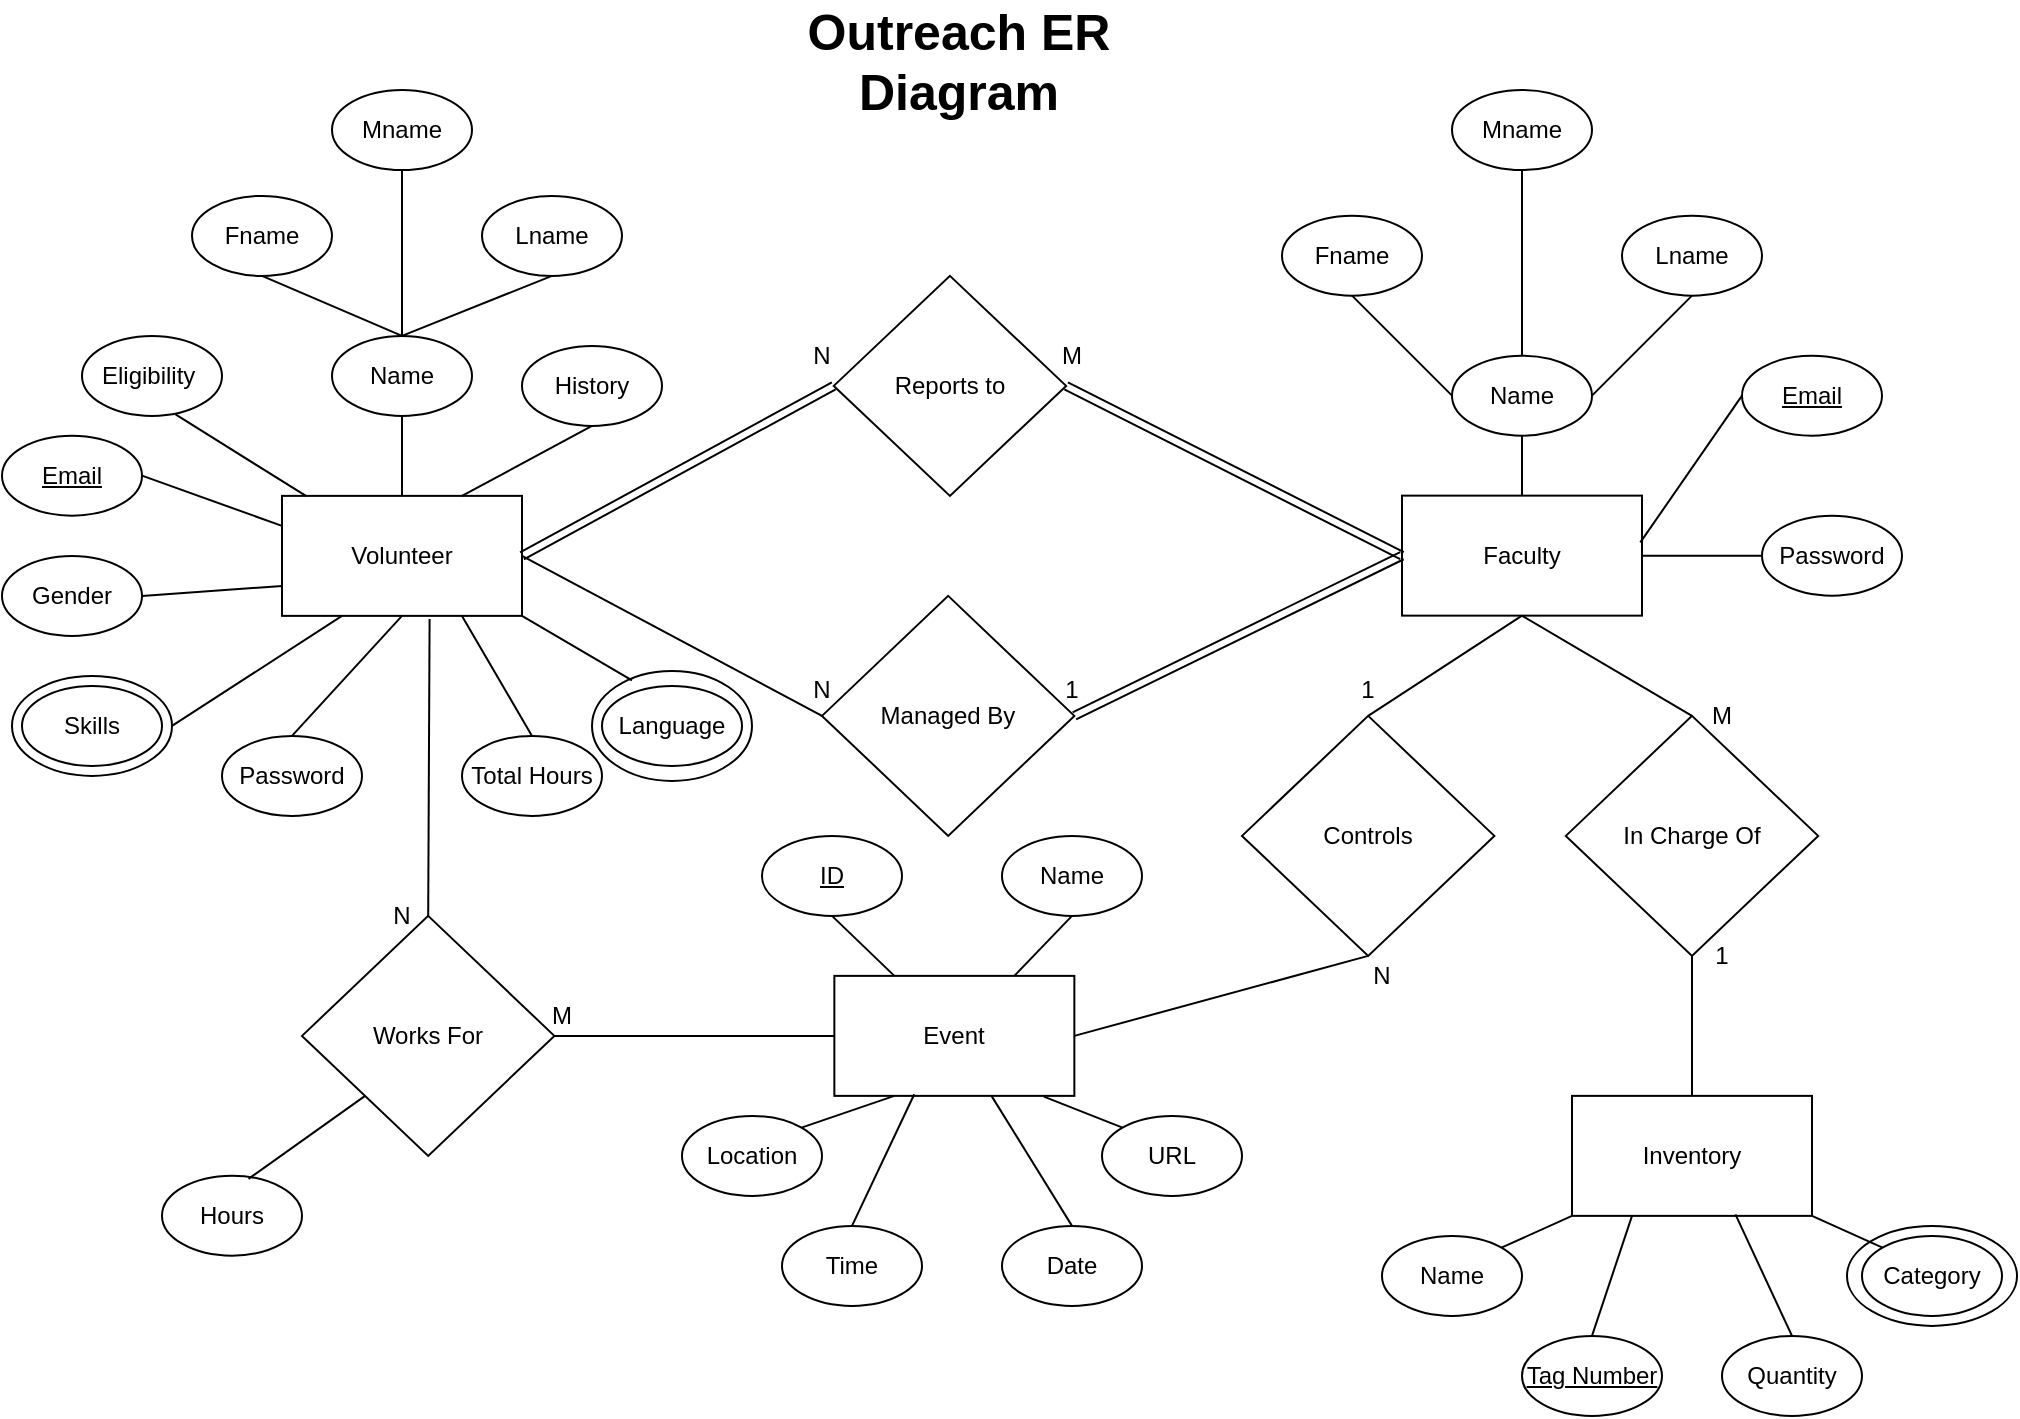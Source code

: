 <mxfile version="12.7.0" type="github"><diagram id="C5RBs43oDa-KdzZeNtuy" name="Page-1"><mxGraphModel dx="1186" dy="700" grid="1" gridSize="10" guides="1" tooltips="1" connect="1" arrows="1" fold="1" page="1" pageScale="1" pageWidth="1169" pageHeight="827" math="0" shadow="0"><root><mxCell id="WIyWlLk6GJQsqaUBKTNV-0"/><mxCell id="WIyWlLk6GJQsqaUBKTNV-1" parent="WIyWlLk6GJQsqaUBKTNV-0"/><mxCell id="WpqvaXjn4N4Qf2wbFjVm-0" value="&lt;font size=&quot;1&quot;&gt;&lt;b style=&quot;font-size: 25px&quot;&gt;Outreach ER Diagram&lt;/b&gt;&lt;/font&gt;" style="text;html=1;strokeColor=none;fillColor=none;align=center;verticalAlign=middle;whiteSpace=wrap;rounded=0;" parent="WIyWlLk6GJQsqaUBKTNV-1" vertex="1"><mxGeometry x="480" y="50.0" width="196.86" height="50" as="geometry"/></mxCell><mxCell id="WpqvaXjn4N4Qf2wbFjVm-1" value="Reports to" style="rhombus;whiteSpace=wrap;html=1;" parent="WIyWlLk6GJQsqaUBKTNV-1" vertex="1"><mxGeometry x="515.89" y="182.94" width="116.18" height="110" as="geometry"/></mxCell><mxCell id="WpqvaXjn4N4Qf2wbFjVm-2" value="Managed By" style="rhombus;whiteSpace=wrap;html=1;" parent="WIyWlLk6GJQsqaUBKTNV-1" vertex="1"><mxGeometry x="510.0" y="342.94" width="126.18" height="120" as="geometry"/></mxCell><mxCell id="WpqvaXjn4N4Qf2wbFjVm-3" value="Faculty" style="rounded=0;whiteSpace=wrap;html=1;" parent="WIyWlLk6GJQsqaUBKTNV-1" vertex="1"><mxGeometry x="800" y="292.82" width="120" height="60" as="geometry"/></mxCell><mxCell id="WpqvaXjn4N4Qf2wbFjVm-4" value="Name" style="ellipse;whiteSpace=wrap;html=1;" parent="WIyWlLk6GJQsqaUBKTNV-1" vertex="1"><mxGeometry x="825" y="222.82" width="70" height="40" as="geometry"/></mxCell><mxCell id="WpqvaXjn4N4Qf2wbFjVm-5" value="Lname" style="ellipse;whiteSpace=wrap;html=1;" parent="WIyWlLk6GJQsqaUBKTNV-1" vertex="1"><mxGeometry x="910" y="152.82" width="70" height="40" as="geometry"/></mxCell><mxCell id="WpqvaXjn4N4Qf2wbFjVm-6" value="Fname" style="ellipse;whiteSpace=wrap;html=1;" parent="WIyWlLk6GJQsqaUBKTNV-1" vertex="1"><mxGeometry x="740" y="152.82" width="70" height="40" as="geometry"/></mxCell><mxCell id="WpqvaXjn4N4Qf2wbFjVm-7" value="&lt;u&gt;Email&lt;/u&gt;" style="ellipse;whiteSpace=wrap;html=1;" parent="WIyWlLk6GJQsqaUBKTNV-1" vertex="1"><mxGeometry x="970" y="222.82" width="70" height="40" as="geometry"/></mxCell><mxCell id="WpqvaXjn4N4Qf2wbFjVm-8" value="Password" style="ellipse;whiteSpace=wrap;html=1;" parent="WIyWlLk6GJQsqaUBKTNV-1" vertex="1"><mxGeometry x="980" y="302.82" width="70" height="40" as="geometry"/></mxCell><mxCell id="WpqvaXjn4N4Qf2wbFjVm-10" value="" style="shape=link;html=1;entryX=1;entryY=0.5;entryDx=0;entryDy=0;exitX=0;exitY=0.5;exitDx=0;exitDy=0;" parent="WIyWlLk6GJQsqaUBKTNV-1" source="WpqvaXjn4N4Qf2wbFjVm-3" target="WpqvaXjn4N4Qf2wbFjVm-1" edge="1"><mxGeometry width="50" height="50" relative="1" as="geometry"><mxPoint x="479.71" y="532.94" as="sourcePoint"/><mxPoint x="529.71" y="482.94" as="targetPoint"/></mxGeometry></mxCell><mxCell id="WpqvaXjn4N4Qf2wbFjVm-11" value="" style="shape=link;html=1;entryX=1;entryY=0.5;entryDx=0;entryDy=0;exitX=0;exitY=0.5;exitDx=0;exitDy=0;" parent="WIyWlLk6GJQsqaUBKTNV-1" source="WpqvaXjn4N4Qf2wbFjVm-3" target="WpqvaXjn4N4Qf2wbFjVm-2" edge="1"><mxGeometry width="50" height="50" relative="1" as="geometry"><mxPoint x="769.71" y="322.94" as="sourcePoint"/><mxPoint x="642.07" y="247.94" as="targetPoint"/></mxGeometry></mxCell><mxCell id="WpqvaXjn4N4Qf2wbFjVm-12" value="" style="endArrow=none;html=1;entryX=0.5;entryY=0;entryDx=0;entryDy=0;exitX=0.5;exitY=1;exitDx=0;exitDy=0;" parent="WIyWlLk6GJQsqaUBKTNV-1" source="WpqvaXjn4N4Qf2wbFjVm-4" target="WpqvaXjn4N4Qf2wbFjVm-3" edge="1"><mxGeometry width="50" height="50" relative="1" as="geometry"><mxPoint x="390" y="572.82" as="sourcePoint"/><mxPoint x="440" y="522.82" as="targetPoint"/></mxGeometry></mxCell><mxCell id="WpqvaXjn4N4Qf2wbFjVm-13" value="" style="endArrow=none;html=1;entryX=0.5;entryY=1;entryDx=0;entryDy=0;exitX=0;exitY=0.5;exitDx=0;exitDy=0;" parent="WIyWlLk6GJQsqaUBKTNV-1" source="WpqvaXjn4N4Qf2wbFjVm-4" target="WpqvaXjn4N4Qf2wbFjVm-6" edge="1"><mxGeometry width="50" height="50" relative="1" as="geometry"><mxPoint x="870" y="272.82" as="sourcePoint"/><mxPoint x="870" y="302.82" as="targetPoint"/></mxGeometry></mxCell><mxCell id="WpqvaXjn4N4Qf2wbFjVm-14" value="" style="endArrow=none;html=1;entryX=0.5;entryY=1;entryDx=0;entryDy=0;exitX=1;exitY=0.5;exitDx=0;exitDy=0;" parent="WIyWlLk6GJQsqaUBKTNV-1" source="WpqvaXjn4N4Qf2wbFjVm-4" target="WpqvaXjn4N4Qf2wbFjVm-5" edge="1"><mxGeometry width="50" height="50" relative="1" as="geometry"><mxPoint x="880" y="282.82" as="sourcePoint"/><mxPoint x="880" y="312.82" as="targetPoint"/></mxGeometry></mxCell><mxCell id="WpqvaXjn4N4Qf2wbFjVm-15" value="" style="endArrow=none;html=1;entryX=0.993;entryY=0.39;entryDx=0;entryDy=0;exitX=0;exitY=0.5;exitDx=0;exitDy=0;entryPerimeter=0;" parent="WIyWlLk6GJQsqaUBKTNV-1" source="WpqvaXjn4N4Qf2wbFjVm-7" target="WpqvaXjn4N4Qf2wbFjVm-3" edge="1"><mxGeometry width="50" height="50" relative="1" as="geometry"><mxPoint x="890" y="292.82" as="sourcePoint"/><mxPoint x="890" y="322.82" as="targetPoint"/></mxGeometry></mxCell><mxCell id="WpqvaXjn4N4Qf2wbFjVm-16" value="" style="endArrow=none;html=1;entryX=1;entryY=0.5;entryDx=0;entryDy=0;exitX=0;exitY=0.5;exitDx=0;exitDy=0;" parent="WIyWlLk6GJQsqaUBKTNV-1" source="WpqvaXjn4N4Qf2wbFjVm-8" target="WpqvaXjn4N4Qf2wbFjVm-3" edge="1"><mxGeometry width="50" height="50" relative="1" as="geometry"><mxPoint x="900" y="302.82" as="sourcePoint"/><mxPoint x="900" y="332.82" as="targetPoint"/></mxGeometry></mxCell><mxCell id="WpqvaXjn4N4Qf2wbFjVm-17" value="Volunteer" style="rounded=0;whiteSpace=wrap;html=1;" parent="WIyWlLk6GJQsqaUBKTNV-1" vertex="1"><mxGeometry x="240" y="292.94" width="120" height="60" as="geometry"/></mxCell><mxCell id="WpqvaXjn4N4Qf2wbFjVm-18" value="" style="shape=link;html=1;entryX=0;entryY=0.5;entryDx=0;entryDy=0;exitX=1;exitY=0.5;exitDx=0;exitDy=0;" parent="WIyWlLk6GJQsqaUBKTNV-1" source="WpqvaXjn4N4Qf2wbFjVm-17" target="WpqvaXjn4N4Qf2wbFjVm-1" edge="1"><mxGeometry width="50" height="50" relative="1" as="geometry"><mxPoint x="240" y="532.94" as="sourcePoint"/><mxPoint x="290" y="482.94" as="targetPoint"/></mxGeometry></mxCell><mxCell id="WpqvaXjn4N4Qf2wbFjVm-19" value="" style="endArrow=none;html=1;entryX=1;entryY=0.5;entryDx=0;entryDy=0;exitX=0;exitY=0.5;exitDx=0;exitDy=0;" parent="WIyWlLk6GJQsqaUBKTNV-1" source="WpqvaXjn4N4Qf2wbFjVm-2" target="WpqvaXjn4N4Qf2wbFjVm-17" edge="1"><mxGeometry width="50" height="50" relative="1" as="geometry"><mxPoint x="240" y="532.94" as="sourcePoint"/><mxPoint x="290" y="482.94" as="targetPoint"/></mxGeometry></mxCell><mxCell id="WpqvaXjn4N4Qf2wbFjVm-20" value="Password" style="ellipse;whiteSpace=wrap;html=1;" parent="WIyWlLk6GJQsqaUBKTNV-1" vertex="1"><mxGeometry x="210" y="412.94" width="70" height="40" as="geometry"/></mxCell><mxCell id="WpqvaXjn4N4Qf2wbFjVm-21" value="Total Hours" style="ellipse;whiteSpace=wrap;html=1;" parent="WIyWlLk6GJQsqaUBKTNV-1" vertex="1"><mxGeometry x="330" y="412.94" width="70" height="40" as="geometry"/></mxCell><mxCell id="WpqvaXjn4N4Qf2wbFjVm-22" value="Skills" style="ellipse;whiteSpace=wrap;html=1;" parent="WIyWlLk6GJQsqaUBKTNV-1" vertex="1"><mxGeometry x="110" y="387.94" width="70" height="40" as="geometry"/></mxCell><mxCell id="WpqvaXjn4N4Qf2wbFjVm-23" value="Gender" style="ellipse;whiteSpace=wrap;html=1;" parent="WIyWlLk6GJQsqaUBKTNV-1" vertex="1"><mxGeometry x="100" y="322.94" width="70" height="40" as="geometry"/></mxCell><mxCell id="WpqvaXjn4N4Qf2wbFjVm-24" value="&lt;u&gt;Email&lt;/u&gt;" style="ellipse;whiteSpace=wrap;html=1;" parent="WIyWlLk6GJQsqaUBKTNV-1" vertex="1"><mxGeometry x="100" y="262.82" width="70" height="40" as="geometry"/></mxCell><mxCell id="WpqvaXjn4N4Qf2wbFjVm-25" value="Eligibility&amp;nbsp;" style="ellipse;whiteSpace=wrap;html=1;" parent="WIyWlLk6GJQsqaUBKTNV-1" vertex="1"><mxGeometry x="140" y="212.94" width="70" height="40" as="geometry"/></mxCell><mxCell id="WpqvaXjn4N4Qf2wbFjVm-26" value="Name" style="ellipse;whiteSpace=wrap;html=1;" parent="WIyWlLk6GJQsqaUBKTNV-1" vertex="1"><mxGeometry x="265" y="212.94" width="70" height="40" as="geometry"/></mxCell><mxCell id="WpqvaXjn4N4Qf2wbFjVm-27" value="Fname" style="ellipse;whiteSpace=wrap;html=1;" parent="WIyWlLk6GJQsqaUBKTNV-1" vertex="1"><mxGeometry x="195" y="142.94" width="70" height="40" as="geometry"/></mxCell><mxCell id="WpqvaXjn4N4Qf2wbFjVm-28" value="Lname" style="ellipse;whiteSpace=wrap;html=1;" parent="WIyWlLk6GJQsqaUBKTNV-1" vertex="1"><mxGeometry x="340" y="142.94" width="70" height="40" as="geometry"/></mxCell><mxCell id="WpqvaXjn4N4Qf2wbFjVm-29" value="History" style="ellipse;whiteSpace=wrap;html=1;" parent="WIyWlLk6GJQsqaUBKTNV-1" vertex="1"><mxGeometry x="360" y="217.94" width="70" height="40" as="geometry"/></mxCell><mxCell id="WpqvaXjn4N4Qf2wbFjVm-30" value="" style="ellipse;whiteSpace=wrap;html=1;fillColor=none;" parent="WIyWlLk6GJQsqaUBKTNV-1" vertex="1"><mxGeometry x="105" y="382.94" width="80" height="50" as="geometry"/></mxCell><mxCell id="WpqvaXjn4N4Qf2wbFjVm-31" value="" style="endArrow=none;html=1;entryX=0.75;entryY=1;entryDx=0;entryDy=0;exitX=0.5;exitY=0;exitDx=0;exitDy=0;" parent="WIyWlLk6GJQsqaUBKTNV-1" source="WpqvaXjn4N4Qf2wbFjVm-21" target="WpqvaXjn4N4Qf2wbFjVm-17" edge="1"><mxGeometry width="50" height="50" relative="1" as="geometry"><mxPoint x="100" y="532.94" as="sourcePoint"/><mxPoint x="150" y="482.94" as="targetPoint"/></mxGeometry></mxCell><mxCell id="WpqvaXjn4N4Qf2wbFjVm-33" value="" style="endArrow=none;html=1;exitX=0.5;exitY=0;exitDx=0;exitDy=0;entryX=0.5;entryY=1;entryDx=0;entryDy=0;" parent="WIyWlLk6GJQsqaUBKTNV-1" source="WpqvaXjn4N4Qf2wbFjVm-20" target="WpqvaXjn4N4Qf2wbFjVm-17" edge="1"><mxGeometry width="50" height="50" relative="1" as="geometry"><mxPoint x="345" y="422.94" as="sourcePoint"/><mxPoint x="300" y="382.94" as="targetPoint"/></mxGeometry></mxCell><mxCell id="WpqvaXjn4N4Qf2wbFjVm-34" value="" style="endArrow=none;html=1;exitX=1;exitY=0.5;exitDx=0;exitDy=0;entryX=0.25;entryY=1;entryDx=0;entryDy=0;" parent="WIyWlLk6GJQsqaUBKTNV-1" source="WpqvaXjn4N4Qf2wbFjVm-30" target="WpqvaXjn4N4Qf2wbFjVm-17" edge="1"><mxGeometry width="50" height="50" relative="1" as="geometry"><mxPoint x="355" y="432.94" as="sourcePoint"/><mxPoint x="360" y="382.94" as="targetPoint"/></mxGeometry></mxCell><mxCell id="WpqvaXjn4N4Qf2wbFjVm-35" value="" style="endArrow=none;html=1;entryX=0;entryY=0.75;entryDx=0;entryDy=0;exitX=1;exitY=0.5;exitDx=0;exitDy=0;" parent="WIyWlLk6GJQsqaUBKTNV-1" source="WpqvaXjn4N4Qf2wbFjVm-23" target="WpqvaXjn4N4Qf2wbFjVm-17" edge="1"><mxGeometry width="50" height="50" relative="1" as="geometry"><mxPoint x="100" y="532.94" as="sourcePoint"/><mxPoint x="150" y="482.94" as="targetPoint"/></mxGeometry></mxCell><mxCell id="WpqvaXjn4N4Qf2wbFjVm-36" value="" style="endArrow=none;html=1;entryX=0;entryY=0.25;entryDx=0;entryDy=0;exitX=1;exitY=0.5;exitDx=0;exitDy=0;" parent="WIyWlLk6GJQsqaUBKTNV-1" source="WpqvaXjn4N4Qf2wbFjVm-24" target="WpqvaXjn4N4Qf2wbFjVm-17" edge="1"><mxGeometry width="50" height="50" relative="1" as="geometry"><mxPoint x="180" y="352.94" as="sourcePoint"/><mxPoint x="250" y="347.94" as="targetPoint"/></mxGeometry></mxCell><mxCell id="WpqvaXjn4N4Qf2wbFjVm-37" value="" style="endArrow=none;html=1;exitX=0.668;exitY=0.982;exitDx=0;exitDy=0;exitPerimeter=0;" parent="WIyWlLk6GJQsqaUBKTNV-1" source="WpqvaXjn4N4Qf2wbFjVm-25" target="WpqvaXjn4N4Qf2wbFjVm-17" edge="1"><mxGeometry width="50" height="50" relative="1" as="geometry"><mxPoint x="180" y="292.82" as="sourcePoint"/><mxPoint x="252.04" y="341.04" as="targetPoint"/></mxGeometry></mxCell><mxCell id="WpqvaXjn4N4Qf2wbFjVm-38" value="" style="endArrow=none;html=1;entryX=0.5;entryY=1;entryDx=0;entryDy=0;exitX=0.75;exitY=0;exitDx=0;exitDy=0;" parent="WIyWlLk6GJQsqaUBKTNV-1" source="WpqvaXjn4N4Qf2wbFjVm-17" target="WpqvaXjn4N4Qf2wbFjVm-29" edge="1"><mxGeometry width="50" height="50" relative="1" as="geometry"><mxPoint x="100" y="532.94" as="sourcePoint"/><mxPoint x="150" y="482.94" as="targetPoint"/></mxGeometry></mxCell><mxCell id="WpqvaXjn4N4Qf2wbFjVm-39" value="" style="endArrow=none;html=1;entryX=0.5;entryY=1;entryDx=0;entryDy=0;exitX=0.5;exitY=0;exitDx=0;exitDy=0;" parent="WIyWlLk6GJQsqaUBKTNV-1" source="WpqvaXjn4N4Qf2wbFjVm-17" target="WpqvaXjn4N4Qf2wbFjVm-26" edge="1"><mxGeometry width="50" height="50" relative="1" as="geometry"><mxPoint x="100" y="532.94" as="sourcePoint"/><mxPoint x="150" y="482.94" as="targetPoint"/></mxGeometry></mxCell><mxCell id="WpqvaXjn4N4Qf2wbFjVm-40" value="" style="endArrow=none;html=1;entryX=0.5;entryY=1;entryDx=0;entryDy=0;exitX=0.5;exitY=0;exitDx=0;exitDy=0;" parent="WIyWlLk6GJQsqaUBKTNV-1" source="WpqvaXjn4N4Qf2wbFjVm-26" target="WpqvaXjn4N4Qf2wbFjVm-27" edge="1"><mxGeometry width="50" height="50" relative="1" as="geometry"><mxPoint x="100" y="532.94" as="sourcePoint"/><mxPoint x="150" y="482.94" as="targetPoint"/></mxGeometry></mxCell><mxCell id="WpqvaXjn4N4Qf2wbFjVm-41" value="" style="endArrow=none;html=1;entryX=0.5;entryY=1;entryDx=0;entryDy=0;exitX=0.5;exitY=0;exitDx=0;exitDy=0;" parent="WIyWlLk6GJQsqaUBKTNV-1" source="WpqvaXjn4N4Qf2wbFjVm-26" target="WpqvaXjn4N4Qf2wbFjVm-28" edge="1"><mxGeometry width="50" height="50" relative="1" as="geometry"><mxPoint x="310" y="222.94" as="sourcePoint"/><mxPoint x="240" y="192.94" as="targetPoint"/></mxGeometry></mxCell><mxCell id="WpqvaXjn4N4Qf2wbFjVm-42" value="Works For" style="rhombus;whiteSpace=wrap;html=1;" parent="WIyWlLk6GJQsqaUBKTNV-1" vertex="1"><mxGeometry x="250.0" y="502.94" width="126.18" height="120" as="geometry"/></mxCell><mxCell id="WpqvaXjn4N4Qf2wbFjVm-43" value="Controls" style="rhombus;whiteSpace=wrap;html=1;" parent="WIyWlLk6GJQsqaUBKTNV-1" vertex="1"><mxGeometry x="720" y="402.94" width="126.18" height="120" as="geometry"/></mxCell><mxCell id="WpqvaXjn4N4Qf2wbFjVm-44" value="&lt;span style=&quot;font-weight: normal&quot;&gt;Event&lt;/span&gt;" style="rounded=0;whiteSpace=wrap;html=1;fontStyle=1" parent="WIyWlLk6GJQsqaUBKTNV-1" vertex="1"><mxGeometry x="516.18" y="532.94" width="120" height="60" as="geometry"/></mxCell><mxCell id="WpqvaXjn4N4Qf2wbFjVm-45" value="" style="endArrow=none;html=1;entryX=0.5;entryY=0;entryDx=0;entryDy=0;exitX=0.615;exitY=1.027;exitDx=0;exitDy=0;exitPerimeter=0;" parent="WIyWlLk6GJQsqaUBKTNV-1" source="WpqvaXjn4N4Qf2wbFjVm-17" target="WpqvaXjn4N4Qf2wbFjVm-42" edge="1"><mxGeometry width="50" height="50" relative="1" as="geometry"><mxPoint x="340" y="412.94" as="sourcePoint"/><mxPoint x="150" y="642.94" as="targetPoint"/></mxGeometry></mxCell><mxCell id="WpqvaXjn4N4Qf2wbFjVm-46" value="" style="endArrow=none;html=1;entryX=1;entryY=0.5;entryDx=0;entryDy=0;exitX=0;exitY=0.5;exitDx=0;exitDy=0;" parent="WIyWlLk6GJQsqaUBKTNV-1" source="WpqvaXjn4N4Qf2wbFjVm-44" target="WpqvaXjn4N4Qf2wbFjVm-42" edge="1"><mxGeometry width="50" height="50" relative="1" as="geometry"><mxPoint x="100" y="692.94" as="sourcePoint"/><mxPoint x="150" y="642.94" as="targetPoint"/></mxGeometry></mxCell><mxCell id="WpqvaXjn4N4Qf2wbFjVm-47" value="" style="endArrow=none;html=1;entryX=1;entryY=0.5;entryDx=0;entryDy=0;exitX=0.5;exitY=1;exitDx=0;exitDy=0;" parent="WIyWlLk6GJQsqaUBKTNV-1" source="WpqvaXjn4N4Qf2wbFjVm-43" target="WpqvaXjn4N4Qf2wbFjVm-44" edge="1"><mxGeometry width="50" height="50" relative="1" as="geometry"><mxPoint x="585" y="572.94" as="sourcePoint"/><mxPoint x="525.89" y="572.94" as="targetPoint"/></mxGeometry></mxCell><mxCell id="WpqvaXjn4N4Qf2wbFjVm-48" value="" style="endArrow=none;html=1;entryX=0.5;entryY=0;entryDx=0;entryDy=0;exitX=0.5;exitY=1;exitDx=0;exitDy=0;" parent="WIyWlLk6GJQsqaUBKTNV-1" source="WpqvaXjn4N4Qf2wbFjVm-3" target="WpqvaXjn4N4Qf2wbFjVm-43" edge="1"><mxGeometry width="50" height="50" relative="1" as="geometry"><mxPoint x="100" y="692.94" as="sourcePoint"/><mxPoint x="150" y="642.94" as="targetPoint"/></mxGeometry></mxCell><mxCell id="WpqvaXjn4N4Qf2wbFjVm-49" value="In Charge Of" style="rhombus;whiteSpace=wrap;html=1;" parent="WIyWlLk6GJQsqaUBKTNV-1" vertex="1"><mxGeometry x="881.91" y="402.94" width="126.18" height="120" as="geometry"/></mxCell><mxCell id="WpqvaXjn4N4Qf2wbFjVm-50" value="" style="endArrow=none;html=1;entryX=0.5;entryY=0;entryDx=0;entryDy=0;exitX=0.5;exitY=1;exitDx=0;exitDy=0;" parent="WIyWlLk6GJQsqaUBKTNV-1" source="WpqvaXjn4N4Qf2wbFjVm-3" target="WpqvaXjn4N4Qf2wbFjVm-49" edge="1"><mxGeometry width="50" height="50" relative="1" as="geometry"><mxPoint x="100" y="692.94" as="sourcePoint"/><mxPoint x="150" y="642.94" as="targetPoint"/></mxGeometry></mxCell><mxCell id="WpqvaXjn4N4Qf2wbFjVm-51" value="Inventory" style="rounded=0;whiteSpace=wrap;html=1;" parent="WIyWlLk6GJQsqaUBKTNV-1" vertex="1"><mxGeometry x="885" y="592.94" width="120" height="60" as="geometry"/></mxCell><mxCell id="WpqvaXjn4N4Qf2wbFjVm-52" value="" style="endArrow=none;html=1;entryX=0.5;entryY=1;entryDx=0;entryDy=0;exitX=0.5;exitY=0;exitDx=0;exitDy=0;" parent="WIyWlLk6GJQsqaUBKTNV-1" source="WpqvaXjn4N4Qf2wbFjVm-51" target="WpqvaXjn4N4Qf2wbFjVm-49" edge="1"><mxGeometry width="50" height="50" relative="1" as="geometry"><mxPoint x="100" y="722.94" as="sourcePoint"/><mxPoint x="150" y="672.94" as="targetPoint"/></mxGeometry></mxCell><mxCell id="WpqvaXjn4N4Qf2wbFjVm-55" value="Language" style="ellipse;whiteSpace=wrap;html=1;" parent="WIyWlLk6GJQsqaUBKTNV-1" vertex="1"><mxGeometry x="400" y="387.94" width="70" height="40" as="geometry"/></mxCell><mxCell id="WpqvaXjn4N4Qf2wbFjVm-57" value="" style="ellipse;whiteSpace=wrap;html=1;fillColor=none;" parent="WIyWlLk6GJQsqaUBKTNV-1" vertex="1"><mxGeometry x="395" y="380.44" width="80" height="55" as="geometry"/></mxCell><mxCell id="WpqvaXjn4N4Qf2wbFjVm-58" value="" style="endArrow=none;html=1;entryX=1;entryY=1;entryDx=0;entryDy=0;exitX=0.25;exitY=0.086;exitDx=0;exitDy=0;exitPerimeter=0;" parent="WIyWlLk6GJQsqaUBKTNV-1" source="WpqvaXjn4N4Qf2wbFjVm-57" target="WpqvaXjn4N4Qf2wbFjVm-17" edge="1"><mxGeometry width="50" height="50" relative="1" as="geometry"><mxPoint x="100" y="722.94" as="sourcePoint"/><mxPoint x="150" y="672.94" as="targetPoint"/></mxGeometry></mxCell><mxCell id="WpqvaXjn4N4Qf2wbFjVm-59" value="Name" style="ellipse;whiteSpace=wrap;html=1;" parent="WIyWlLk6GJQsqaUBKTNV-1" vertex="1"><mxGeometry x="790" y="662.94" width="70" height="40" as="geometry"/></mxCell><mxCell id="WpqvaXjn4N4Qf2wbFjVm-60" value="&lt;u&gt;Tag Number&lt;/u&gt;" style="ellipse;whiteSpace=wrap;html=1;" parent="WIyWlLk6GJQsqaUBKTNV-1" vertex="1"><mxGeometry x="860" y="712.94" width="70" height="40" as="geometry"/></mxCell><mxCell id="WpqvaXjn4N4Qf2wbFjVm-61" value="Quantity" style="ellipse;whiteSpace=wrap;html=1;" parent="WIyWlLk6GJQsqaUBKTNV-1" vertex="1"><mxGeometry x="960" y="712.94" width="70" height="40" as="geometry"/></mxCell><mxCell id="WpqvaXjn4N4Qf2wbFjVm-62" value="Category" style="ellipse;whiteSpace=wrap;html=1;" parent="WIyWlLk6GJQsqaUBKTNV-1" vertex="1"><mxGeometry x="1030" y="662.94" width="70" height="40" as="geometry"/></mxCell><mxCell id="WpqvaXjn4N4Qf2wbFjVm-63" value="" style="endArrow=none;html=1;entryX=0;entryY=1;entryDx=0;entryDy=0;exitX=1;exitY=0;exitDx=0;exitDy=0;" parent="WIyWlLk6GJQsqaUBKTNV-1" source="WpqvaXjn4N4Qf2wbFjVm-59" target="WpqvaXjn4N4Qf2wbFjVm-51" edge="1"><mxGeometry width="50" height="50" relative="1" as="geometry"><mxPoint x="100" y="822.94" as="sourcePoint"/><mxPoint x="150" y="772.94" as="targetPoint"/></mxGeometry></mxCell><mxCell id="WpqvaXjn4N4Qf2wbFjVm-64" value="" style="endArrow=none;html=1;entryX=1;entryY=1;entryDx=0;entryDy=0;exitX=0;exitY=0;exitDx=0;exitDy=0;" parent="WIyWlLk6GJQsqaUBKTNV-1" source="WpqvaXjn4N4Qf2wbFjVm-62" target="WpqvaXjn4N4Qf2wbFjVm-51" edge="1"><mxGeometry width="50" height="50" relative="1" as="geometry"><mxPoint x="859.431" y="678.618" as="sourcePoint"/><mxPoint x="895" y="662.94" as="targetPoint"/></mxGeometry></mxCell><mxCell id="WpqvaXjn4N4Qf2wbFjVm-65" value="" style="endArrow=none;html=1;entryX=0.25;entryY=1;entryDx=0;entryDy=0;exitX=0.5;exitY=0;exitDx=0;exitDy=0;" parent="WIyWlLk6GJQsqaUBKTNV-1" source="WpqvaXjn4N4Qf2wbFjVm-60" target="WpqvaXjn4N4Qf2wbFjVm-51" edge="1"><mxGeometry width="50" height="50" relative="1" as="geometry"><mxPoint x="900" y="702.94" as="sourcePoint"/><mxPoint x="905" y="672.94" as="targetPoint"/></mxGeometry></mxCell><mxCell id="WpqvaXjn4N4Qf2wbFjVm-66" value="" style="endArrow=none;html=1;entryX=0.681;entryY=0.988;entryDx=0;entryDy=0;exitX=0.5;exitY=0;exitDx=0;exitDy=0;entryPerimeter=0;" parent="WIyWlLk6GJQsqaUBKTNV-1" source="WpqvaXjn4N4Qf2wbFjVm-61" target="WpqvaXjn4N4Qf2wbFjVm-51" edge="1"><mxGeometry width="50" height="50" relative="1" as="geometry"><mxPoint x="879.431" y="698.618" as="sourcePoint"/><mxPoint x="915" y="682.94" as="targetPoint"/></mxGeometry></mxCell><mxCell id="WpqvaXjn4N4Qf2wbFjVm-67" value="" style="ellipse;whiteSpace=wrap;html=1;fillColor=none;" parent="WIyWlLk6GJQsqaUBKTNV-1" vertex="1"><mxGeometry x="1022.5" y="657.94" width="85" height="50" as="geometry"/></mxCell><mxCell id="WpqvaXjn4N4Qf2wbFjVm-68" value="Location" style="ellipse;whiteSpace=wrap;html=1;" parent="WIyWlLk6GJQsqaUBKTNV-1" vertex="1"><mxGeometry x="440" y="602.94" width="70" height="40" as="geometry"/></mxCell><mxCell id="WpqvaXjn4N4Qf2wbFjVm-69" value="Time" style="ellipse;whiteSpace=wrap;html=1;" parent="WIyWlLk6GJQsqaUBKTNV-1" vertex="1"><mxGeometry x="490" y="657.94" width="70" height="40" as="geometry"/></mxCell><mxCell id="WpqvaXjn4N4Qf2wbFjVm-70" value="Date" style="ellipse;whiteSpace=wrap;html=1;" parent="WIyWlLk6GJQsqaUBKTNV-1" vertex="1"><mxGeometry x="600" y="657.94" width="70" height="40" as="geometry"/></mxCell><mxCell id="WpqvaXjn4N4Qf2wbFjVm-73" value="URL" style="ellipse;whiteSpace=wrap;html=1;" parent="WIyWlLk6GJQsqaUBKTNV-1" vertex="1"><mxGeometry x="650" y="602.94" width="70" height="40" as="geometry"/></mxCell><mxCell id="WpqvaXjn4N4Qf2wbFjVm-74" value="&lt;u&gt;ID&lt;/u&gt;" style="ellipse;whiteSpace=wrap;html=1;" parent="WIyWlLk6GJQsqaUBKTNV-1" vertex="1"><mxGeometry x="480" y="462.94" width="70" height="40" as="geometry"/></mxCell><mxCell id="WpqvaXjn4N4Qf2wbFjVm-75" value="Name" style="ellipse;whiteSpace=wrap;html=1;" parent="WIyWlLk6GJQsqaUBKTNV-1" vertex="1"><mxGeometry x="600" y="462.94" width="70" height="40" as="geometry"/></mxCell><mxCell id="WpqvaXjn4N4Qf2wbFjVm-76" value="Hours" style="ellipse;whiteSpace=wrap;html=1;" parent="WIyWlLk6GJQsqaUBKTNV-1" vertex="1"><mxGeometry x="180" y="632.82" width="70" height="40" as="geometry"/></mxCell><mxCell id="WpqvaXjn4N4Qf2wbFjVm-77" value="" style="endArrow=none;html=1;entryX=0;entryY=1;entryDx=0;entryDy=0;exitX=0.618;exitY=0.041;exitDx=0;exitDy=0;exitPerimeter=0;" parent="WIyWlLk6GJQsqaUBKTNV-1" source="WpqvaXjn4N4Qf2wbFjVm-76" target="WpqvaXjn4N4Qf2wbFjVm-42" edge="1"><mxGeometry width="50" height="50" relative="1" as="geometry"><mxPoint x="100" y="822.82" as="sourcePoint"/><mxPoint x="150" y="772.82" as="targetPoint"/></mxGeometry></mxCell><mxCell id="WpqvaXjn4N4Qf2wbFjVm-78" value="" style="endArrow=none;html=1;entryX=0.5;entryY=1;entryDx=0;entryDy=0;exitX=0.25;exitY=0;exitDx=0;exitDy=0;" parent="WIyWlLk6GJQsqaUBKTNV-1" source="WpqvaXjn4N4Qf2wbFjVm-44" target="WpqvaXjn4N4Qf2wbFjVm-74" edge="1"><mxGeometry width="50" height="50" relative="1" as="geometry"><mxPoint x="100" y="822.82" as="sourcePoint"/><mxPoint x="150" y="772.82" as="targetPoint"/></mxGeometry></mxCell><mxCell id="WpqvaXjn4N4Qf2wbFjVm-79" value="" style="endArrow=none;html=1;entryX=0.5;entryY=1;entryDx=0;entryDy=0;exitX=0.75;exitY=0;exitDx=0;exitDy=0;" parent="WIyWlLk6GJQsqaUBKTNV-1" source="WpqvaXjn4N4Qf2wbFjVm-44" target="WpqvaXjn4N4Qf2wbFjVm-75" edge="1"><mxGeometry width="50" height="50" relative="1" as="geometry"><mxPoint x="556.18" y="542.94" as="sourcePoint"/><mxPoint x="525" y="512.94" as="targetPoint"/></mxGeometry></mxCell><mxCell id="WpqvaXjn4N4Qf2wbFjVm-80" value="" style="endArrow=none;html=1;entryX=1;entryY=0;entryDx=0;entryDy=0;exitX=0.25;exitY=1;exitDx=0;exitDy=0;" parent="WIyWlLk6GJQsqaUBKTNV-1" source="WpqvaXjn4N4Qf2wbFjVm-44" target="WpqvaXjn4N4Qf2wbFjVm-68" edge="1"><mxGeometry width="50" height="50" relative="1" as="geometry"><mxPoint x="566.18" y="552.94" as="sourcePoint"/><mxPoint x="535" y="522.94" as="targetPoint"/></mxGeometry></mxCell><mxCell id="WpqvaXjn4N4Qf2wbFjVm-81" value="" style="endArrow=none;html=1;entryX=0.333;entryY=0.986;entryDx=0;entryDy=0;exitX=0.5;exitY=0;exitDx=0;exitDy=0;entryPerimeter=0;" parent="WIyWlLk6GJQsqaUBKTNV-1" source="WpqvaXjn4N4Qf2wbFjVm-69" target="WpqvaXjn4N4Qf2wbFjVm-44" edge="1"><mxGeometry width="50" height="50" relative="1" as="geometry"><mxPoint x="576.18" y="562.94" as="sourcePoint"/><mxPoint x="545" y="532.94" as="targetPoint"/></mxGeometry></mxCell><mxCell id="WpqvaXjn4N4Qf2wbFjVm-82" value="" style="endArrow=none;html=1;entryX=0.5;entryY=0;entryDx=0;entryDy=0;" parent="WIyWlLk6GJQsqaUBKTNV-1" source="WpqvaXjn4N4Qf2wbFjVm-44" target="WpqvaXjn4N4Qf2wbFjVm-70" edge="1"><mxGeometry width="50" height="50" relative="1" as="geometry"><mxPoint x="586.18" y="572.94" as="sourcePoint"/><mxPoint x="555" y="542.94" as="targetPoint"/></mxGeometry></mxCell><mxCell id="WpqvaXjn4N4Qf2wbFjVm-83" value="" style="endArrow=none;html=1;entryX=0.873;entryY=1.006;entryDx=0;entryDy=0;exitX=0;exitY=0;exitDx=0;exitDy=0;entryPerimeter=0;" parent="WIyWlLk6GJQsqaUBKTNV-1" source="WpqvaXjn4N4Qf2wbFjVm-73" target="WpqvaXjn4N4Qf2wbFjVm-44" edge="1"><mxGeometry width="50" height="50" relative="1" as="geometry"><mxPoint x="596.18" y="582.94" as="sourcePoint"/><mxPoint x="565" y="552.94" as="targetPoint"/></mxGeometry></mxCell><mxCell id="WpqvaXjn4N4Qf2wbFjVm-84" value="N" style="text;html=1;strokeColor=none;fillColor=none;align=center;verticalAlign=middle;whiteSpace=wrap;rounded=0;fontStyle=0" parent="WIyWlLk6GJQsqaUBKTNV-1" vertex="1"><mxGeometry x="490" y="212.94" width="40" height="20" as="geometry"/></mxCell><mxCell id="WpqvaXjn4N4Qf2wbFjVm-86" value="M&lt;span style=&quot;color: rgba(0 , 0 , 0 , 0) ; font-family: monospace ; font-size: 0px ; white-space: nowrap&quot;&gt;%3CmxGraphModel%3E%3Croot%3E%3CmxCell%20id%3D%220%22%2F%3E%3CmxCell%20id%3D%221%22%20parent%3D%220%22%2F%3E%3CmxCell%20id%3D%222%22%20value%3D%22N%22%20style%3D%22text%3Bhtml%3D1%3BstrokeColor%3Dnone%3BfillColor%3Dnone%3Balign%3Dcenter%3BverticalAlign%3Dmiddle%3BwhiteSpace%3Dwrap%3Brounded%3D0%3B%22%20vertex%3D%221%22%20parent%3D%221%22%3E%3CmxGeometry%20x%3D%22480%22%20y%3D%22170.12%22%20width%3D%2240%22%20height%3D%2220%22%20as%3D%22geometry%22%2F%3E%3C%2FmxCell%3E%3C%2Froot%3E%3C%2FmxGraphModel%3E&lt;/span&gt;" style="text;html=1;strokeColor=none;fillColor=none;align=center;verticalAlign=middle;whiteSpace=wrap;rounded=0;" parent="WIyWlLk6GJQsqaUBKTNV-1" vertex="1"><mxGeometry x="615" y="212.94" width="40" height="20" as="geometry"/></mxCell><mxCell id="WpqvaXjn4N4Qf2wbFjVm-87" value="N" style="text;html=1;strokeColor=none;fillColor=none;align=center;verticalAlign=middle;whiteSpace=wrap;rounded=0;fontStyle=0" parent="WIyWlLk6GJQsqaUBKTNV-1" vertex="1"><mxGeometry x="490" y="380.44" width="40" height="20" as="geometry"/></mxCell><mxCell id="WpqvaXjn4N4Qf2wbFjVm-88" value="1" style="text;html=1;strokeColor=none;fillColor=none;align=center;verticalAlign=middle;whiteSpace=wrap;rounded=0;fontStyle=0" parent="WIyWlLk6GJQsqaUBKTNV-1" vertex="1"><mxGeometry x="615" y="380.44" width="40" height="20" as="geometry"/></mxCell><mxCell id="WpqvaXjn4N4Qf2wbFjVm-90" value="1" style="text;html=1;strokeColor=none;fillColor=none;align=center;verticalAlign=middle;whiteSpace=wrap;rounded=0;" parent="WIyWlLk6GJQsqaUBKTNV-1" vertex="1"><mxGeometry x="763.09" y="380.44" width="40" height="20" as="geometry"/></mxCell><mxCell id="WpqvaXjn4N4Qf2wbFjVm-91" value="N" style="text;html=1;strokeColor=none;fillColor=none;align=center;verticalAlign=middle;whiteSpace=wrap;rounded=0;" parent="WIyWlLk6GJQsqaUBKTNV-1" vertex="1"><mxGeometry x="770" y="522.94" width="40" height="20" as="geometry"/></mxCell><mxCell id="WpqvaXjn4N4Qf2wbFjVm-92" value="M&lt;span style=&quot;color: rgba(0 , 0 , 0 , 0) ; font-family: monospace ; font-size: 0px ; white-space: nowrap&quot;&gt;%3CmxGraphModel%3E%3Croot%3E%3CmxCell%20id%3D%220%22%2F%3E%3CmxCell%20id%3D%221%22%20parent%3D%220%22%2F%3E%3CmxCell%20id%3D%222%22%20value%3D%22N%22%20style%3D%22text%3Bhtml%3D1%3BstrokeColor%3Dnone%3BfillColor%3Dnone%3Balign%3Dcenter%3BverticalAlign%3Dmiddle%3BwhiteSpace%3Dwrap%3Brounded%3D0%3B%22%20vertex%3D%221%22%20parent%3D%221%22%3E%3CmxGeometry%20x%3D%22480%22%20y%3D%22170.12%22%20width%3D%2240%22%20height%3D%2220%22%20as%3D%22geometry%22%2F%3E%3C%2FmxCell%3E%3C%2Froot%3E%3C%2FmxGraphModel%3E&lt;/span&gt;" style="text;html=1;strokeColor=none;fillColor=none;align=center;verticalAlign=middle;whiteSpace=wrap;rounded=0;" parent="WIyWlLk6GJQsqaUBKTNV-1" vertex="1"><mxGeometry x="940" y="392.94" width="40" height="20" as="geometry"/></mxCell><mxCell id="WpqvaXjn4N4Qf2wbFjVm-93" value="1" style="text;html=1;strokeColor=none;fillColor=none;align=center;verticalAlign=middle;whiteSpace=wrap;rounded=0;" parent="WIyWlLk6GJQsqaUBKTNV-1" vertex="1"><mxGeometry x="940" y="512.94" width="40" height="20" as="geometry"/></mxCell><mxCell id="WpqvaXjn4N4Qf2wbFjVm-95" value="N" style="text;html=1;strokeColor=none;fillColor=none;align=center;verticalAlign=middle;whiteSpace=wrap;rounded=0;fontStyle=0" parent="WIyWlLk6GJQsqaUBKTNV-1" vertex="1"><mxGeometry x="280" y="492.94" width="40" height="20" as="geometry"/></mxCell><mxCell id="WpqvaXjn4N4Qf2wbFjVm-96" value="M&lt;span style=&quot;color: rgba(0 , 0 , 0 , 0) ; font-family: monospace ; font-size: 0px ; white-space: nowrap&quot;&gt;%3CmxGraphModel%3E%3Croot%3E%3CmxCell%20id%3D%220%22%2F%3E%3CmxCell%20id%3D%221%22%20parent%3D%220%22%2F%3E%3CmxCell%20id%3D%222%22%20value%3D%22N%22%20style%3D%22text%3Bhtml%3D1%3BstrokeColor%3Dnone%3BfillColor%3Dnone%3Balign%3Dcenter%3BverticalAlign%3Dmiddle%3BwhiteSpace%3Dwrap%3Brounded%3D0%3B%22%20vertex%3D%221%22%20parent%3D%221%22%3E%3CmxGeometry%20x%3D%22480%22%20y%3D%22170.12%22%20width%3D%2240%22%20height%3D%2220%22%20as%3D%22geometry%22%2F%3E%3C%2FmxCell%3E%3C%2Froot%3E%3C%2FmxGraphModel%3E&lt;/span&gt;" style="text;html=1;strokeColor=none;fillColor=none;align=center;verticalAlign=middle;whiteSpace=wrap;rounded=0;" parent="WIyWlLk6GJQsqaUBKTNV-1" vertex="1"><mxGeometry x="360" y="542.94" width="40" height="20" as="geometry"/></mxCell><mxCell id="CYcfFciZaYC8JX1MTtvO-0" value="Mname" style="ellipse;whiteSpace=wrap;html=1;" vertex="1" parent="WIyWlLk6GJQsqaUBKTNV-1"><mxGeometry x="265" y="90" width="70" height="40" as="geometry"/></mxCell><mxCell id="CYcfFciZaYC8JX1MTtvO-1" value="Mname" style="ellipse;whiteSpace=wrap;html=1;" vertex="1" parent="WIyWlLk6GJQsqaUBKTNV-1"><mxGeometry x="825" y="90" width="70" height="40" as="geometry"/></mxCell><mxCell id="CYcfFciZaYC8JX1MTtvO-2" value="" style="endArrow=none;html=1;entryX=0.5;entryY=0;entryDx=0;entryDy=0;exitX=0.5;exitY=1;exitDx=0;exitDy=0;" edge="1" parent="WIyWlLk6GJQsqaUBKTNV-1" source="CYcfFciZaYC8JX1MTtvO-0" target="WpqvaXjn4N4Qf2wbFjVm-26"><mxGeometry width="50" height="50" relative="1" as="geometry"><mxPoint x="100" y="820" as="sourcePoint"/><mxPoint x="150" y="770" as="targetPoint"/></mxGeometry></mxCell><mxCell id="CYcfFciZaYC8JX1MTtvO-3" value="" style="endArrow=none;html=1;entryX=0.5;entryY=0;entryDx=0;entryDy=0;exitX=0.5;exitY=1;exitDx=0;exitDy=0;" edge="1" parent="WIyWlLk6GJQsqaUBKTNV-1" source="CYcfFciZaYC8JX1MTtvO-1" target="WpqvaXjn4N4Qf2wbFjVm-4"><mxGeometry width="50" height="50" relative="1" as="geometry"><mxPoint x="310" y="140" as="sourcePoint"/><mxPoint x="310" y="222.94" as="targetPoint"/></mxGeometry></mxCell></root></mxGraphModel></diagram></mxfile>